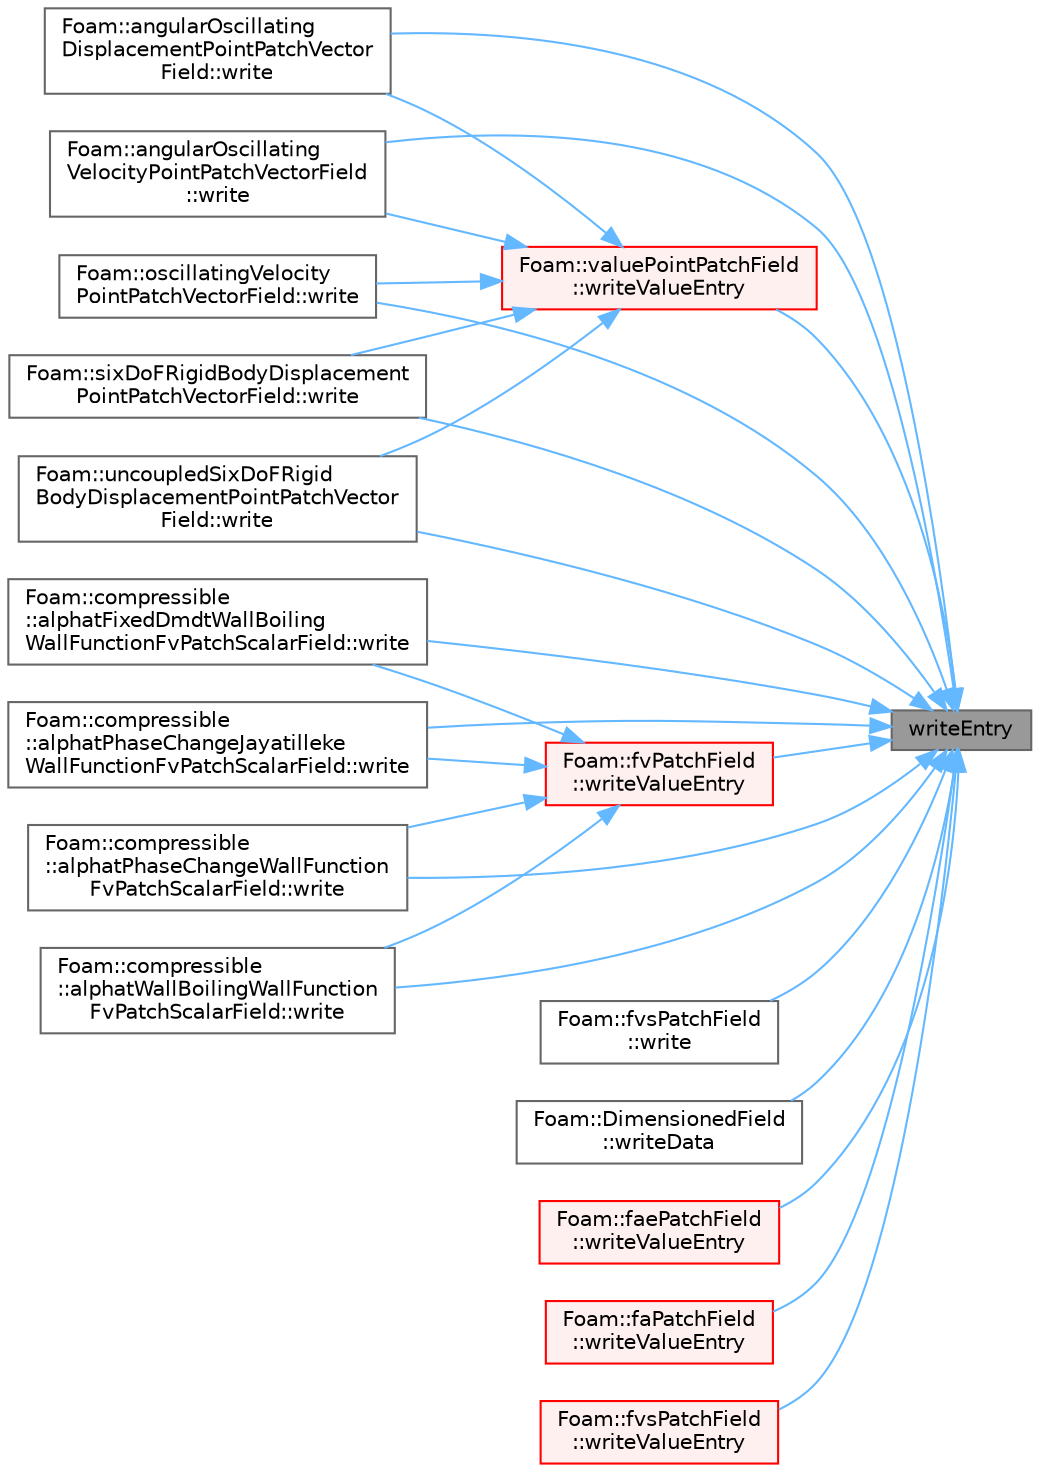 digraph "writeEntry"
{
 // LATEX_PDF_SIZE
  bgcolor="transparent";
  edge [fontname=Helvetica,fontsize=10,labelfontname=Helvetica,labelfontsize=10];
  node [fontname=Helvetica,fontsize=10,shape=box,height=0.2,width=0.4];
  rankdir="RL";
  Node1 [id="Node000001",label="writeEntry",height=0.2,width=0.4,color="gray40", fillcolor="grey60", style="filled", fontcolor="black",tooltip=" "];
  Node1 -> Node2 [id="edge1_Node000001_Node000002",dir="back",color="steelblue1",style="solid",tooltip=" "];
  Node2 [id="Node000002",label="Foam::angularOscillating\lDisplacementPointPatchVector\lField::write",height=0.2,width=0.4,color="grey40", fillcolor="white", style="filled",URL="$classFoam_1_1angularOscillatingDisplacementPointPatchVectorField.html#a293fdfec8bdfbd5c3913ab4c9f3454ff",tooltip=" "];
  Node1 -> Node3 [id="edge2_Node000001_Node000003",dir="back",color="steelblue1",style="solid",tooltip=" "];
  Node3 [id="Node000003",label="Foam::angularOscillating\lVelocityPointPatchVectorField\l::write",height=0.2,width=0.4,color="grey40", fillcolor="white", style="filled",URL="$classFoam_1_1angularOscillatingVelocityPointPatchVectorField.html#a293fdfec8bdfbd5c3913ab4c9f3454ff",tooltip=" "];
  Node1 -> Node4 [id="edge3_Node000001_Node000004",dir="back",color="steelblue1",style="solid",tooltip=" "];
  Node4 [id="Node000004",label="Foam::oscillatingVelocity\lPointPatchVectorField::write",height=0.2,width=0.4,color="grey40", fillcolor="white", style="filled",URL="$classFoam_1_1oscillatingVelocityPointPatchVectorField.html#a293fdfec8bdfbd5c3913ab4c9f3454ff",tooltip=" "];
  Node1 -> Node5 [id="edge4_Node000001_Node000005",dir="back",color="steelblue1",style="solid",tooltip=" "];
  Node5 [id="Node000005",label="Foam::compressible\l::alphatFixedDmdtWallBoiling\lWallFunctionFvPatchScalarField::write",height=0.2,width=0.4,color="grey40", fillcolor="white", style="filled",URL="$classFoam_1_1compressible_1_1alphatFixedDmdtWallBoilingWallFunctionFvPatchScalarField.html#a293fdfec8bdfbd5c3913ab4c9f3454ff",tooltip=" "];
  Node1 -> Node6 [id="edge5_Node000001_Node000006",dir="back",color="steelblue1",style="solid",tooltip=" "];
  Node6 [id="Node000006",label="Foam::compressible\l::alphatPhaseChangeJayatilleke\lWallFunctionFvPatchScalarField::write",height=0.2,width=0.4,color="grey40", fillcolor="white", style="filled",URL="$classFoam_1_1compressible_1_1alphatPhaseChangeJayatillekeWallFunctionFvPatchScalarField.html#a293fdfec8bdfbd5c3913ab4c9f3454ff",tooltip=" "];
  Node1 -> Node7 [id="edge6_Node000001_Node000007",dir="back",color="steelblue1",style="solid",tooltip=" "];
  Node7 [id="Node000007",label="Foam::compressible\l::alphatPhaseChangeWallFunction\lFvPatchScalarField::write",height=0.2,width=0.4,color="grey40", fillcolor="white", style="filled",URL="$classFoam_1_1compressible_1_1alphatPhaseChangeWallFunctionFvPatchScalarField.html#a293fdfec8bdfbd5c3913ab4c9f3454ff",tooltip=" "];
  Node1 -> Node8 [id="edge7_Node000001_Node000008",dir="back",color="steelblue1",style="solid",tooltip=" "];
  Node8 [id="Node000008",label="Foam::compressible\l::alphatWallBoilingWallFunction\lFvPatchScalarField::write",height=0.2,width=0.4,color="grey40", fillcolor="white", style="filled",URL="$classFoam_1_1compressible_1_1alphatWallBoilingWallFunctionFvPatchScalarField.html#a293fdfec8bdfbd5c3913ab4c9f3454ff",tooltip=" "];
  Node1 -> Node9 [id="edge8_Node000001_Node000009",dir="back",color="steelblue1",style="solid",tooltip=" "];
  Node9 [id="Node000009",label="Foam::sixDoFRigidBodyDisplacement\lPointPatchVectorField::write",height=0.2,width=0.4,color="grey40", fillcolor="white", style="filled",URL="$classFoam_1_1sixDoFRigidBodyDisplacementPointPatchVectorField.html#a293fdfec8bdfbd5c3913ab4c9f3454ff",tooltip=" "];
  Node1 -> Node10 [id="edge9_Node000001_Node000010",dir="back",color="steelblue1",style="solid",tooltip=" "];
  Node10 [id="Node000010",label="Foam::uncoupledSixDoFRigid\lBodyDisplacementPointPatchVector\lField::write",height=0.2,width=0.4,color="grey40", fillcolor="white", style="filled",URL="$classFoam_1_1uncoupledSixDoFRigidBodyDisplacementPointPatchVectorField.html#a293fdfec8bdfbd5c3913ab4c9f3454ff",tooltip=" "];
  Node1 -> Node11 [id="edge10_Node000001_Node000011",dir="back",color="steelblue1",style="solid",tooltip=" "];
  Node11 [id="Node000011",label="Foam::fvsPatchField\l::write",height=0.2,width=0.4,color="grey40", fillcolor="white", style="filled",URL="$classFoam_1_1fvsPatchField.html#a78cec3e4ecac4a89a3ad8d38f2ad21f5",tooltip=" "];
  Node1 -> Node12 [id="edge11_Node000001_Node000012",dir="back",color="steelblue1",style="solid",tooltip=" "];
  Node12 [id="Node000012",label="Foam::DimensionedField\l::writeData",height=0.2,width=0.4,color="grey40", fillcolor="white", style="filled",URL="$classFoam_1_1DimensionedField.html#a803d80b897234a2ffeaae984c2056b74",tooltip=" "];
  Node1 -> Node13 [id="edge12_Node000001_Node000013",dir="back",color="steelblue1",style="solid",tooltip=" "];
  Node13 [id="Node000013",label="Foam::faePatchField\l::writeValueEntry",height=0.2,width=0.4,color="red", fillcolor="#FFF0F0", style="filled",URL="$classFoam_1_1faePatchField.html#a415d041be61058bca7b878182da103fa",tooltip=" "];
  Node1 -> Node18 [id="edge13_Node000001_Node000018",dir="back",color="steelblue1",style="solid",tooltip=" "];
  Node18 [id="Node000018",label="Foam::faPatchField\l::writeValueEntry",height=0.2,width=0.4,color="red", fillcolor="#FFF0F0", style="filled",URL="$classFoam_1_1faPatchField.html#a415d041be61058bca7b878182da103fa",tooltip=" "];
  Node1 -> Node34 [id="edge14_Node000001_Node000034",dir="back",color="steelblue1",style="solid",tooltip=" "];
  Node34 [id="Node000034",label="Foam::fvPatchField\l::writeValueEntry",height=0.2,width=0.4,color="red", fillcolor="#FFF0F0", style="filled",URL="$classFoam_1_1fvPatchField.html#a415d041be61058bca7b878182da103fa",tooltip=" "];
  Node34 -> Node5 [id="edge15_Node000034_Node000005",dir="back",color="steelblue1",style="solid",tooltip=" "];
  Node34 -> Node6 [id="edge16_Node000034_Node000006",dir="back",color="steelblue1",style="solid",tooltip=" "];
  Node34 -> Node7 [id="edge17_Node000034_Node000007",dir="back",color="steelblue1",style="solid",tooltip=" "];
  Node34 -> Node8 [id="edge18_Node000034_Node000008",dir="back",color="steelblue1",style="solid",tooltip=" "];
  Node1 -> Node210 [id="edge19_Node000001_Node000210",dir="back",color="steelblue1",style="solid",tooltip=" "];
  Node210 [id="Node000210",label="Foam::fvsPatchField\l::writeValueEntry",height=0.2,width=0.4,color="red", fillcolor="#FFF0F0", style="filled",URL="$classFoam_1_1fvsPatchField.html#a415d041be61058bca7b878182da103fa",tooltip=" "];
  Node1 -> Node212 [id="edge20_Node000001_Node000212",dir="back",color="steelblue1",style="solid",tooltip=" "];
  Node212 [id="Node000212",label="Foam::valuePointPatchField\l::writeValueEntry",height=0.2,width=0.4,color="red", fillcolor="#FFF0F0", style="filled",URL="$classFoam_1_1valuePointPatchField.html#a415d041be61058bca7b878182da103fa",tooltip=" "];
  Node212 -> Node2 [id="edge21_Node000212_Node000002",dir="back",color="steelblue1",style="solid",tooltip=" "];
  Node212 -> Node3 [id="edge22_Node000212_Node000003",dir="back",color="steelblue1",style="solid",tooltip=" "];
  Node212 -> Node4 [id="edge23_Node000212_Node000004",dir="back",color="steelblue1",style="solid",tooltip=" "];
  Node212 -> Node9 [id="edge24_Node000212_Node000009",dir="back",color="steelblue1",style="solid",tooltip=" "];
  Node212 -> Node10 [id="edge25_Node000212_Node000010",dir="back",color="steelblue1",style="solid",tooltip=" "];
}
